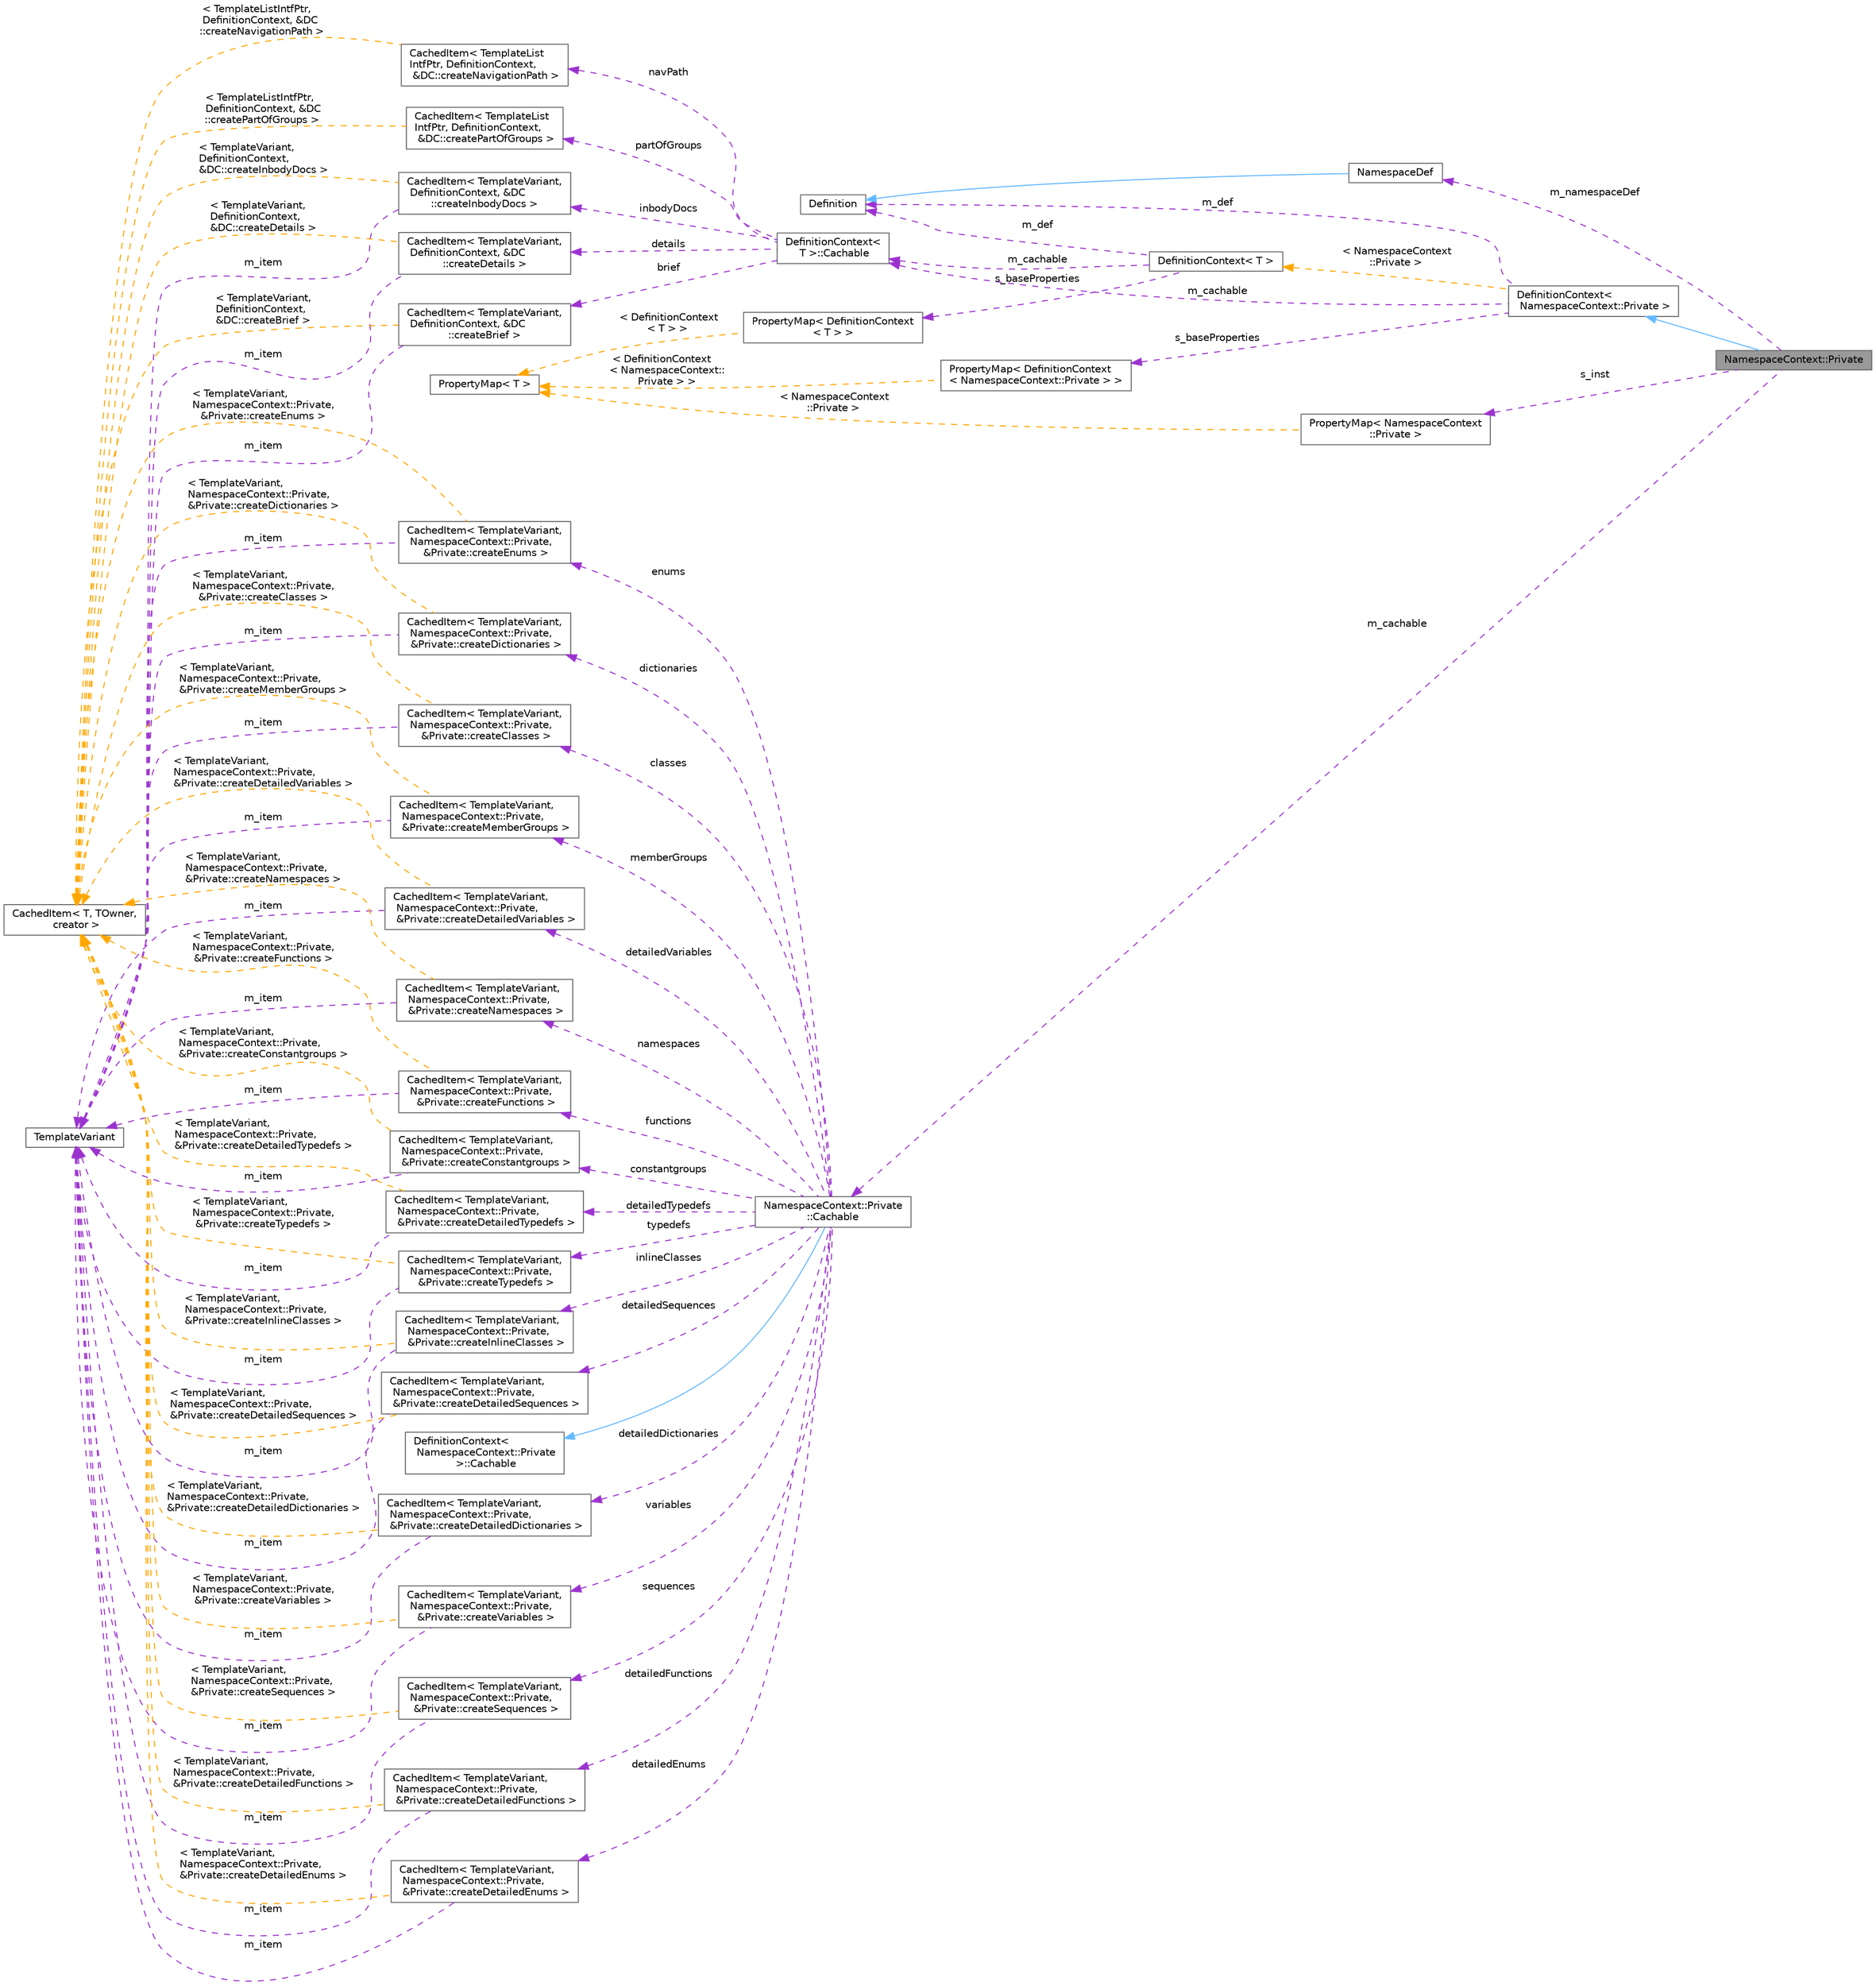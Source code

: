 digraph "NamespaceContext::Private"
{
 // INTERACTIVE_SVG=YES
 // LATEX_PDF_SIZE
  bgcolor="transparent";
  edge [fontname=Helvetica,fontsize=10,labelfontname=Helvetica,labelfontsize=10];
  node [fontname=Helvetica,fontsize=10,shape=box,height=0.2,width=0.4];
  rankdir="LR";
  Node1 [label="NamespaceContext::Private",height=0.2,width=0.4,color="gray40", fillcolor="grey60", style="filled", fontcolor="black",tooltip=" "];
  Node2 -> Node1 [dir="back",color="steelblue1",style="solid"];
  Node2 [label="DefinitionContext\<\l NamespaceContext::Private \>",height=0.2,width=0.4,color="gray40", fillcolor="white", style="filled",URL="$d6/d49/class_definition_context.html",tooltip=" "];
  Node3 -> Node2 [dir="back",color="darkorchid3",style="dashed",label=" m_cachable" ];
  Node3 [label="DefinitionContext\<\l T \>::Cachable",height=0.2,width=0.4,color="gray40", fillcolor="white", style="filled",URL="$d9/d7b/struct_definition_context_1_1_cachable.html",tooltip=" "];
  Node4 -> Node3 [dir="back",color="darkorchid3",style="dashed",label=" details" ];
  Node4 [label="CachedItem\< TemplateVariant,\l DefinitionContext, &DC\l::createDetails \>",height=0.2,width=0.4,color="gray40", fillcolor="white", style="filled",URL="$d7/dc1/class_cached_item.html",tooltip=" "];
  Node5 -> Node4 [dir="back",color="darkorchid3",style="dashed",label=" m_item" ];
  Node5 [label="TemplateVariant",height=0.2,width=0.4,color="gray40", fillcolor="white", style="filled",URL="$d1/dba/class_template_variant.html",tooltip="Variant type which can hold one value of a fixed set of types."];
  Node6 -> Node4 [dir="back",color="orange",style="dashed",label=" \< TemplateVariant,\l DefinitionContext,\l &DC::createDetails \>" ];
  Node6 [label="CachedItem\< T, TOwner,\l creator \>",height=0.2,width=0.4,color="gray40", fillcolor="white", style="filled",URL="$d7/dc1/class_cached_item.html",tooltip="Wrapper for data that needs to be cached."];
  Node7 -> Node3 [dir="back",color="darkorchid3",style="dashed",label=" brief" ];
  Node7 [label="CachedItem\< TemplateVariant,\l DefinitionContext, &DC\l::createBrief \>",height=0.2,width=0.4,color="gray40", fillcolor="white", style="filled",URL="$d7/dc1/class_cached_item.html",tooltip=" "];
  Node5 -> Node7 [dir="back",color="darkorchid3",style="dashed",label=" m_item" ];
  Node6 -> Node7 [dir="back",color="orange",style="dashed",label=" \< TemplateVariant,\l DefinitionContext,\l &DC::createBrief \>" ];
  Node8 -> Node3 [dir="back",color="darkorchid3",style="dashed",label=" inbodyDocs" ];
  Node8 [label="CachedItem\< TemplateVariant,\l DefinitionContext, &DC\l::createInbodyDocs \>",height=0.2,width=0.4,color="gray40", fillcolor="white", style="filled",URL="$d7/dc1/class_cached_item.html",tooltip=" "];
  Node5 -> Node8 [dir="back",color="darkorchid3",style="dashed",label=" m_item" ];
  Node6 -> Node8 [dir="back",color="orange",style="dashed",label=" \< TemplateVariant,\l DefinitionContext,\l &DC::createInbodyDocs \>" ];
  Node9 -> Node3 [dir="back",color="darkorchid3",style="dashed",label=" navPath" ];
  Node9 [label="CachedItem\< TemplateList\lIntfPtr, DefinitionContext,\l &DC::createNavigationPath \>",height=0.2,width=0.4,color="gray40", fillcolor="white", style="filled",URL="$d7/dc1/class_cached_item.html",tooltip=" "];
  Node6 -> Node9 [dir="back",color="orange",style="dashed",label=" \< TemplateListIntfPtr,\l DefinitionContext, &DC\l::createNavigationPath \>" ];
  Node10 -> Node3 [dir="back",color="darkorchid3",style="dashed",label=" partOfGroups" ];
  Node10 [label="CachedItem\< TemplateList\lIntfPtr, DefinitionContext,\l &DC::createPartOfGroups \>",height=0.2,width=0.4,color="gray40", fillcolor="white", style="filled",URL="$d7/dc1/class_cached_item.html",tooltip=" "];
  Node6 -> Node10 [dir="back",color="orange",style="dashed",label=" \< TemplateListIntfPtr,\l DefinitionContext, &DC\l::createPartOfGroups \>" ];
  Node11 -> Node2 [dir="back",color="darkorchid3",style="dashed",label=" m_def" ];
  Node11 [label="Definition",height=0.2,width=0.4,color="gray40", fillcolor="white", style="filled",URL="$d5/dcc/class_definition.html",tooltip="The common base class of all entity definitions found in the sources."];
  Node12 -> Node2 [dir="back",color="darkorchid3",style="dashed",label=" s_baseProperties" ];
  Node12 [label="PropertyMap\< DefinitionContext\l\< NamespaceContext::Private \> \>",height=0.2,width=0.4,color="gray40", fillcolor="white", style="filled",URL="$d5/dbf/class_property_map.html",tooltip=" "];
  Node13 -> Node12 [dir="back",color="orange",style="dashed",label=" \< DefinitionContext\l\< NamespaceContext::\lPrivate \> \>" ];
  Node13 [label="PropertyMap\< T \>",height=0.2,width=0.4,color="gray40", fillcolor="white", style="filled",URL="$d5/dbf/class_property_map.html",tooltip="Class representing a mapping of properties and the corresponding getter function."];
  Node14 -> Node2 [dir="back",color="orange",style="dashed",label=" \< NamespaceContext\l::Private \>" ];
  Node14 [label="DefinitionContext\< T \>",height=0.2,width=0.4,color="gray40", fillcolor="white", style="filled",URL="$d6/d49/class_definition_context.html",tooltip=" "];
  Node3 -> Node14 [dir="back",color="darkorchid3",style="dashed",label=" m_cachable" ];
  Node11 -> Node14 [dir="back",color="darkorchid3",style="dashed",label=" m_def" ];
  Node15 -> Node14 [dir="back",color="darkorchid3",style="dashed",label=" s_baseProperties" ];
  Node15 [label="PropertyMap\< DefinitionContext\l\< T \> \>",height=0.2,width=0.4,color="gray40", fillcolor="white", style="filled",URL="$d5/dbf/class_property_map.html",tooltip=" "];
  Node13 -> Node15 [dir="back",color="orange",style="dashed",label=" \< DefinitionContext\l\< T \> \>" ];
  Node16 -> Node1 [dir="back",color="darkorchid3",style="dashed",label=" m_namespaceDef" ];
  Node16 [label="NamespaceDef",height=0.2,width=0.4,color="gray40", fillcolor="white", style="filled",URL="$d0/d07/class_namespace_def.html",tooltip="An abstract interface of a namespace symbol."];
  Node11 -> Node16 [dir="back",color="steelblue1",style="solid"];
  Node17 -> Node1 [dir="back",color="darkorchid3",style="dashed",label=" m_cachable" ];
  Node17 [label="NamespaceContext::Private\l::Cachable",height=0.2,width=0.4,color="gray40", fillcolor="white", style="filled",URL="$d1/d10/struct_namespace_context_1_1_private_1_1_cachable.html",tooltip=" "];
  Node18 -> Node17 [dir="back",color="steelblue1",style="solid"];
  Node18 [label="DefinitionContext\<\l NamespaceContext::Private\l \>::Cachable",height=0.2,width=0.4,color="gray40", fillcolor="white", style="filled",tooltip=" "];
  Node19 -> Node17 [dir="back",color="darkorchid3",style="dashed",label=" classes" ];
  Node19 [label="CachedItem\< TemplateVariant,\l NamespaceContext::Private,\l &Private::createClasses \>",height=0.2,width=0.4,color="gray40", fillcolor="white", style="filled",URL="$d7/dc1/class_cached_item.html",tooltip=" "];
  Node5 -> Node19 [dir="back",color="darkorchid3",style="dashed",label=" m_item" ];
  Node6 -> Node19 [dir="back",color="orange",style="dashed",label=" \< TemplateVariant,\l NamespaceContext::Private,\l &Private::createClasses \>" ];
  Node20 -> Node17 [dir="back",color="darkorchid3",style="dashed",label=" namespaces" ];
  Node20 [label="CachedItem\< TemplateVariant,\l NamespaceContext::Private,\l &Private::createNamespaces \>",height=0.2,width=0.4,color="gray40", fillcolor="white", style="filled",URL="$d7/dc1/class_cached_item.html",tooltip=" "];
  Node5 -> Node20 [dir="back",color="darkorchid3",style="dashed",label=" m_item" ];
  Node6 -> Node20 [dir="back",color="orange",style="dashed",label=" \< TemplateVariant,\l NamespaceContext::Private,\l &Private::createNamespaces \>" ];
  Node21 -> Node17 [dir="back",color="darkorchid3",style="dashed",label=" constantgroups" ];
  Node21 [label="CachedItem\< TemplateVariant,\l NamespaceContext::Private,\l &Private::createConstantgroups \>",height=0.2,width=0.4,color="gray40", fillcolor="white", style="filled",URL="$d7/dc1/class_cached_item.html",tooltip=" "];
  Node5 -> Node21 [dir="back",color="darkorchid3",style="dashed",label=" m_item" ];
  Node6 -> Node21 [dir="back",color="orange",style="dashed",label=" \< TemplateVariant,\l NamespaceContext::Private,\l &Private::createConstantgroups \>" ];
  Node22 -> Node17 [dir="back",color="darkorchid3",style="dashed",label=" typedefs" ];
  Node22 [label="CachedItem\< TemplateVariant,\l NamespaceContext::Private,\l &Private::createTypedefs \>",height=0.2,width=0.4,color="gray40", fillcolor="white", style="filled",URL="$d7/dc1/class_cached_item.html",tooltip=" "];
  Node5 -> Node22 [dir="back",color="darkorchid3",style="dashed",label=" m_item" ];
  Node6 -> Node22 [dir="back",color="orange",style="dashed",label=" \< TemplateVariant,\l NamespaceContext::Private,\l &Private::createTypedefs \>" ];
  Node23 -> Node17 [dir="back",color="darkorchid3",style="dashed",label=" sequences" ];
  Node23 [label="CachedItem\< TemplateVariant,\l NamespaceContext::Private,\l &Private::createSequences \>",height=0.2,width=0.4,color="gray40", fillcolor="white", style="filled",URL="$d7/dc1/class_cached_item.html",tooltip=" "];
  Node5 -> Node23 [dir="back",color="darkorchid3",style="dashed",label=" m_item" ];
  Node6 -> Node23 [dir="back",color="orange",style="dashed",label=" \< TemplateVariant,\l NamespaceContext::Private,\l &Private::createSequences \>" ];
  Node24 -> Node17 [dir="back",color="darkorchid3",style="dashed",label=" dictionaries" ];
  Node24 [label="CachedItem\< TemplateVariant,\l NamespaceContext::Private,\l &Private::createDictionaries \>",height=0.2,width=0.4,color="gray40", fillcolor="white", style="filled",URL="$d7/dc1/class_cached_item.html",tooltip=" "];
  Node5 -> Node24 [dir="back",color="darkorchid3",style="dashed",label=" m_item" ];
  Node6 -> Node24 [dir="back",color="orange",style="dashed",label=" \< TemplateVariant,\l NamespaceContext::Private,\l &Private::createDictionaries \>" ];
  Node25 -> Node17 [dir="back",color="darkorchid3",style="dashed",label=" enums" ];
  Node25 [label="CachedItem\< TemplateVariant,\l NamespaceContext::Private,\l &Private::createEnums \>",height=0.2,width=0.4,color="gray40", fillcolor="white", style="filled",URL="$d7/dc1/class_cached_item.html",tooltip=" "];
  Node5 -> Node25 [dir="back",color="darkorchid3",style="dashed",label=" m_item" ];
  Node6 -> Node25 [dir="back",color="orange",style="dashed",label=" \< TemplateVariant,\l NamespaceContext::Private,\l &Private::createEnums \>" ];
  Node26 -> Node17 [dir="back",color="darkorchid3",style="dashed",label=" functions" ];
  Node26 [label="CachedItem\< TemplateVariant,\l NamespaceContext::Private,\l &Private::createFunctions \>",height=0.2,width=0.4,color="gray40", fillcolor="white", style="filled",URL="$d7/dc1/class_cached_item.html",tooltip=" "];
  Node5 -> Node26 [dir="back",color="darkorchid3",style="dashed",label=" m_item" ];
  Node6 -> Node26 [dir="back",color="orange",style="dashed",label=" \< TemplateVariant,\l NamespaceContext::Private,\l &Private::createFunctions \>" ];
  Node27 -> Node17 [dir="back",color="darkorchid3",style="dashed",label=" variables" ];
  Node27 [label="CachedItem\< TemplateVariant,\l NamespaceContext::Private,\l &Private::createVariables \>",height=0.2,width=0.4,color="gray40", fillcolor="white", style="filled",URL="$d7/dc1/class_cached_item.html",tooltip=" "];
  Node5 -> Node27 [dir="back",color="darkorchid3",style="dashed",label=" m_item" ];
  Node6 -> Node27 [dir="back",color="orange",style="dashed",label=" \< TemplateVariant,\l NamespaceContext::Private,\l &Private::createVariables \>" ];
  Node28 -> Node17 [dir="back",color="darkorchid3",style="dashed",label=" memberGroups" ];
  Node28 [label="CachedItem\< TemplateVariant,\l NamespaceContext::Private,\l &Private::createMemberGroups \>",height=0.2,width=0.4,color="gray40", fillcolor="white", style="filled",URL="$d7/dc1/class_cached_item.html",tooltip=" "];
  Node5 -> Node28 [dir="back",color="darkorchid3",style="dashed",label=" m_item" ];
  Node6 -> Node28 [dir="back",color="orange",style="dashed",label=" \< TemplateVariant,\l NamespaceContext::Private,\l &Private::createMemberGroups \>" ];
  Node29 -> Node17 [dir="back",color="darkorchid3",style="dashed",label=" detailedTypedefs" ];
  Node29 [label="CachedItem\< TemplateVariant,\l NamespaceContext::Private,\l &Private::createDetailedTypedefs \>",height=0.2,width=0.4,color="gray40", fillcolor="white", style="filled",URL="$d7/dc1/class_cached_item.html",tooltip=" "];
  Node5 -> Node29 [dir="back",color="darkorchid3",style="dashed",label=" m_item" ];
  Node6 -> Node29 [dir="back",color="orange",style="dashed",label=" \< TemplateVariant,\l NamespaceContext::Private,\l &Private::createDetailedTypedefs \>" ];
  Node30 -> Node17 [dir="back",color="darkorchid3",style="dashed",label=" detailedSequences" ];
  Node30 [label="CachedItem\< TemplateVariant,\l NamespaceContext::Private,\l &Private::createDetailedSequences \>",height=0.2,width=0.4,color="gray40", fillcolor="white", style="filled",URL="$d7/dc1/class_cached_item.html",tooltip=" "];
  Node5 -> Node30 [dir="back",color="darkorchid3",style="dashed",label=" m_item" ];
  Node6 -> Node30 [dir="back",color="orange",style="dashed",label=" \< TemplateVariant,\l NamespaceContext::Private,\l &Private::createDetailedSequences \>" ];
  Node31 -> Node17 [dir="back",color="darkorchid3",style="dashed",label=" detailedDictionaries" ];
  Node31 [label="CachedItem\< TemplateVariant,\l NamespaceContext::Private,\l &Private::createDetailedDictionaries \>",height=0.2,width=0.4,color="gray40", fillcolor="white", style="filled",URL="$d7/dc1/class_cached_item.html",tooltip=" "];
  Node5 -> Node31 [dir="back",color="darkorchid3",style="dashed",label=" m_item" ];
  Node6 -> Node31 [dir="back",color="orange",style="dashed",label=" \< TemplateVariant,\l NamespaceContext::Private,\l &Private::createDetailedDictionaries \>" ];
  Node32 -> Node17 [dir="back",color="darkorchid3",style="dashed",label=" detailedEnums" ];
  Node32 [label="CachedItem\< TemplateVariant,\l NamespaceContext::Private,\l &Private::createDetailedEnums \>",height=0.2,width=0.4,color="gray40", fillcolor="white", style="filled",URL="$d7/dc1/class_cached_item.html",tooltip=" "];
  Node5 -> Node32 [dir="back",color="darkorchid3",style="dashed",label=" m_item" ];
  Node6 -> Node32 [dir="back",color="orange",style="dashed",label=" \< TemplateVariant,\l NamespaceContext::Private,\l &Private::createDetailedEnums \>" ];
  Node33 -> Node17 [dir="back",color="darkorchid3",style="dashed",label=" detailedFunctions" ];
  Node33 [label="CachedItem\< TemplateVariant,\l NamespaceContext::Private,\l &Private::createDetailedFunctions \>",height=0.2,width=0.4,color="gray40", fillcolor="white", style="filled",URL="$d7/dc1/class_cached_item.html",tooltip=" "];
  Node5 -> Node33 [dir="back",color="darkorchid3",style="dashed",label=" m_item" ];
  Node6 -> Node33 [dir="back",color="orange",style="dashed",label=" \< TemplateVariant,\l NamespaceContext::Private,\l &Private::createDetailedFunctions \>" ];
  Node34 -> Node17 [dir="back",color="darkorchid3",style="dashed",label=" detailedVariables" ];
  Node34 [label="CachedItem\< TemplateVariant,\l NamespaceContext::Private,\l &Private::createDetailedVariables \>",height=0.2,width=0.4,color="gray40", fillcolor="white", style="filled",URL="$d7/dc1/class_cached_item.html",tooltip=" "];
  Node5 -> Node34 [dir="back",color="darkorchid3",style="dashed",label=" m_item" ];
  Node6 -> Node34 [dir="back",color="orange",style="dashed",label=" \< TemplateVariant,\l NamespaceContext::Private,\l &Private::createDetailedVariables \>" ];
  Node35 -> Node17 [dir="back",color="darkorchid3",style="dashed",label=" inlineClasses" ];
  Node35 [label="CachedItem\< TemplateVariant,\l NamespaceContext::Private,\l &Private::createInlineClasses \>",height=0.2,width=0.4,color="gray40", fillcolor="white", style="filled",URL="$d7/dc1/class_cached_item.html",tooltip=" "];
  Node5 -> Node35 [dir="back",color="darkorchid3",style="dashed",label=" m_item" ];
  Node6 -> Node35 [dir="back",color="orange",style="dashed",label=" \< TemplateVariant,\l NamespaceContext::Private,\l &Private::createInlineClasses \>" ];
  Node36 -> Node1 [dir="back",color="darkorchid3",style="dashed",label=" s_inst" ];
  Node36 [label="PropertyMap\< NamespaceContext\l::Private \>",height=0.2,width=0.4,color="gray40", fillcolor="white", style="filled",URL="$d5/dbf/class_property_map.html",tooltip=" "];
  Node13 -> Node36 [dir="back",color="orange",style="dashed",label=" \< NamespaceContext\l::Private \>" ];
}
